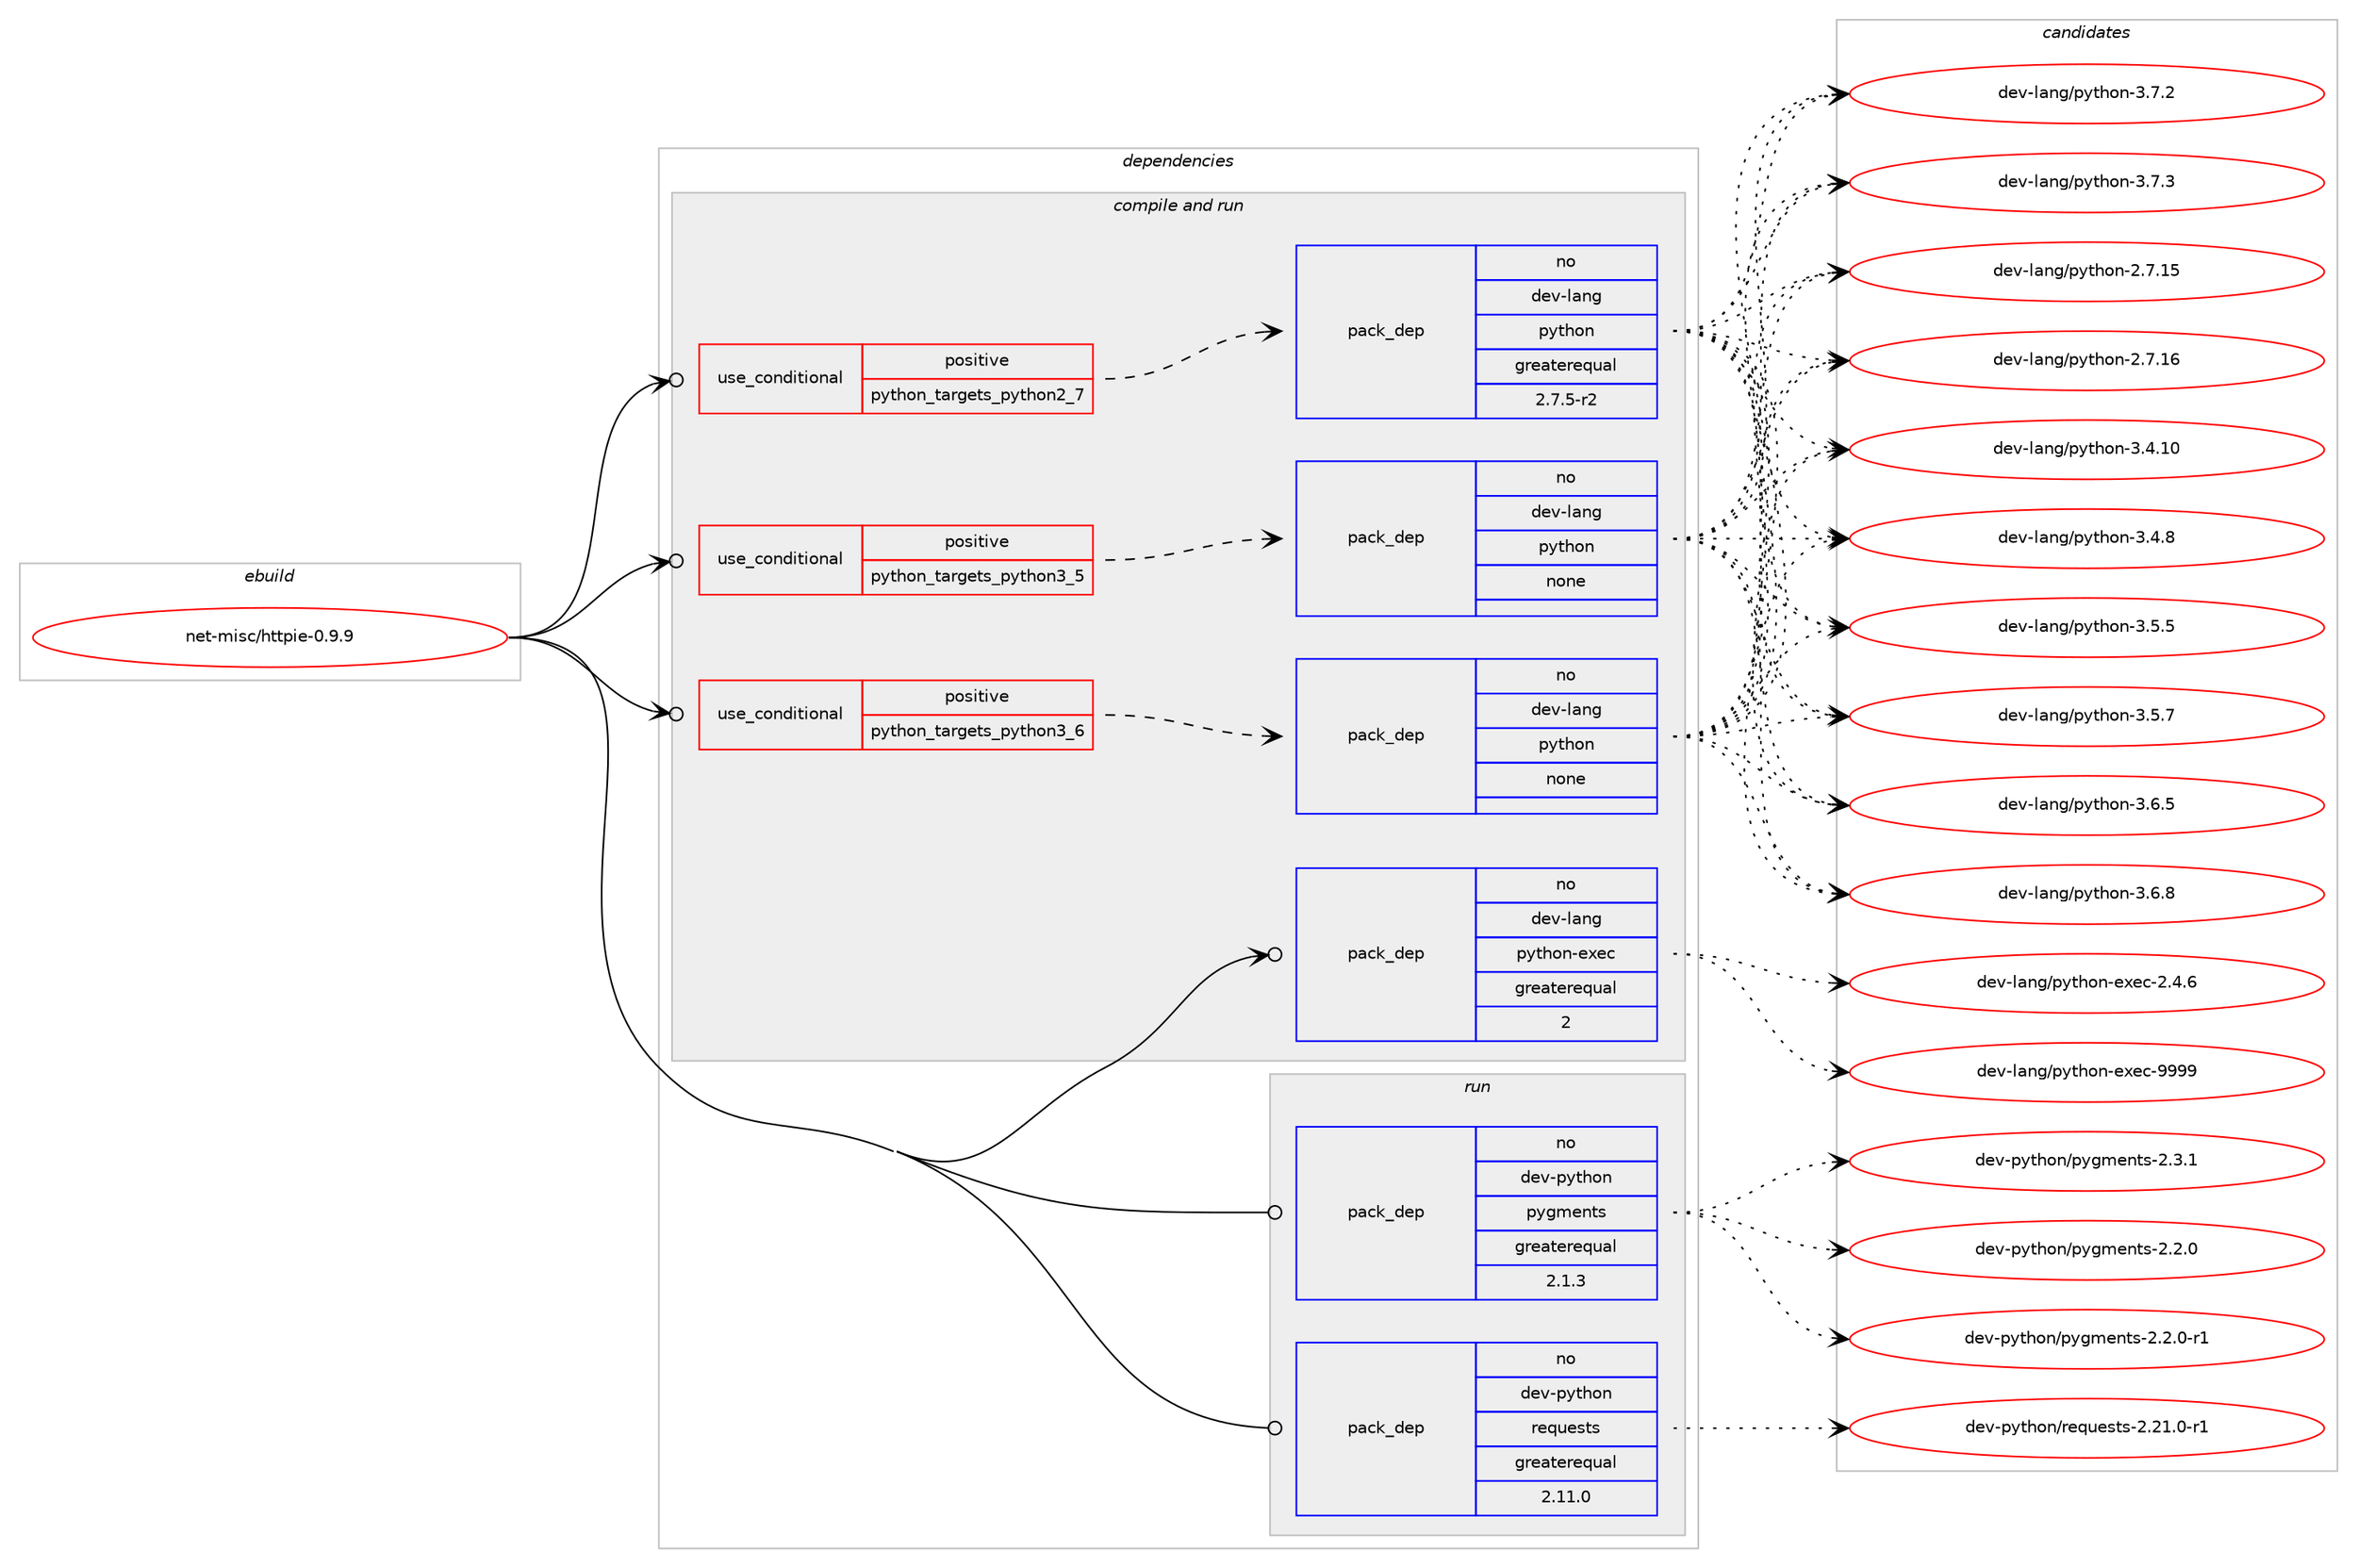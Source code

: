 digraph prolog {

# *************
# Graph options
# *************

newrank=true;
concentrate=true;
compound=true;
graph [rankdir=LR,fontname=Helvetica,fontsize=10,ranksep=1.5];#, ranksep=2.5, nodesep=0.2];
edge  [arrowhead=vee];
node  [fontname=Helvetica,fontsize=10];

# **********
# The ebuild
# **********

subgraph cluster_leftcol {
color=gray;
rank=same;
label=<<i>ebuild</i>>;
id [label="net-misc/httpie-0.9.9", color=red, width=4, href="../net-misc/httpie-0.9.9.svg"];
}

# ****************
# The dependencies
# ****************

subgraph cluster_midcol {
color=gray;
label=<<i>dependencies</i>>;
subgraph cluster_compile {
fillcolor="#eeeeee";
style=filled;
label=<<i>compile</i>>;
}
subgraph cluster_compileandrun {
fillcolor="#eeeeee";
style=filled;
label=<<i>compile and run</i>>;
subgraph cond911 {
dependency3755 [label=<<TABLE BORDER="0" CELLBORDER="1" CELLSPACING="0" CELLPADDING="4"><TR><TD ROWSPAN="3" CELLPADDING="10">use_conditional</TD></TR><TR><TD>positive</TD></TR><TR><TD>python_targets_python2_7</TD></TR></TABLE>>, shape=none, color=red];
subgraph pack2786 {
dependency3756 [label=<<TABLE BORDER="0" CELLBORDER="1" CELLSPACING="0" CELLPADDING="4" WIDTH="220"><TR><TD ROWSPAN="6" CELLPADDING="30">pack_dep</TD></TR><TR><TD WIDTH="110">no</TD></TR><TR><TD>dev-lang</TD></TR><TR><TD>python</TD></TR><TR><TD>greaterequal</TD></TR><TR><TD>2.7.5-r2</TD></TR></TABLE>>, shape=none, color=blue];
}
dependency3755:e -> dependency3756:w [weight=20,style="dashed",arrowhead="vee"];
}
id:e -> dependency3755:w [weight=20,style="solid",arrowhead="odotvee"];
subgraph cond912 {
dependency3757 [label=<<TABLE BORDER="0" CELLBORDER="1" CELLSPACING="0" CELLPADDING="4"><TR><TD ROWSPAN="3" CELLPADDING="10">use_conditional</TD></TR><TR><TD>positive</TD></TR><TR><TD>python_targets_python3_5</TD></TR></TABLE>>, shape=none, color=red];
subgraph pack2787 {
dependency3758 [label=<<TABLE BORDER="0" CELLBORDER="1" CELLSPACING="0" CELLPADDING="4" WIDTH="220"><TR><TD ROWSPAN="6" CELLPADDING="30">pack_dep</TD></TR><TR><TD WIDTH="110">no</TD></TR><TR><TD>dev-lang</TD></TR><TR><TD>python</TD></TR><TR><TD>none</TD></TR><TR><TD></TD></TR></TABLE>>, shape=none, color=blue];
}
dependency3757:e -> dependency3758:w [weight=20,style="dashed",arrowhead="vee"];
}
id:e -> dependency3757:w [weight=20,style="solid",arrowhead="odotvee"];
subgraph cond913 {
dependency3759 [label=<<TABLE BORDER="0" CELLBORDER="1" CELLSPACING="0" CELLPADDING="4"><TR><TD ROWSPAN="3" CELLPADDING="10">use_conditional</TD></TR><TR><TD>positive</TD></TR><TR><TD>python_targets_python3_6</TD></TR></TABLE>>, shape=none, color=red];
subgraph pack2788 {
dependency3760 [label=<<TABLE BORDER="0" CELLBORDER="1" CELLSPACING="0" CELLPADDING="4" WIDTH="220"><TR><TD ROWSPAN="6" CELLPADDING="30">pack_dep</TD></TR><TR><TD WIDTH="110">no</TD></TR><TR><TD>dev-lang</TD></TR><TR><TD>python</TD></TR><TR><TD>none</TD></TR><TR><TD></TD></TR></TABLE>>, shape=none, color=blue];
}
dependency3759:e -> dependency3760:w [weight=20,style="dashed",arrowhead="vee"];
}
id:e -> dependency3759:w [weight=20,style="solid",arrowhead="odotvee"];
subgraph pack2789 {
dependency3761 [label=<<TABLE BORDER="0" CELLBORDER="1" CELLSPACING="0" CELLPADDING="4" WIDTH="220"><TR><TD ROWSPAN="6" CELLPADDING="30">pack_dep</TD></TR><TR><TD WIDTH="110">no</TD></TR><TR><TD>dev-lang</TD></TR><TR><TD>python-exec</TD></TR><TR><TD>greaterequal</TD></TR><TR><TD>2</TD></TR></TABLE>>, shape=none, color=blue];
}
id:e -> dependency3761:w [weight=20,style="solid",arrowhead="odotvee"];
}
subgraph cluster_run {
fillcolor="#eeeeee";
style=filled;
label=<<i>run</i>>;
subgraph pack2790 {
dependency3762 [label=<<TABLE BORDER="0" CELLBORDER="1" CELLSPACING="0" CELLPADDING="4" WIDTH="220"><TR><TD ROWSPAN="6" CELLPADDING="30">pack_dep</TD></TR><TR><TD WIDTH="110">no</TD></TR><TR><TD>dev-python</TD></TR><TR><TD>pygments</TD></TR><TR><TD>greaterequal</TD></TR><TR><TD>2.1.3</TD></TR></TABLE>>, shape=none, color=blue];
}
id:e -> dependency3762:w [weight=20,style="solid",arrowhead="odot"];
subgraph pack2791 {
dependency3763 [label=<<TABLE BORDER="0" CELLBORDER="1" CELLSPACING="0" CELLPADDING="4" WIDTH="220"><TR><TD ROWSPAN="6" CELLPADDING="30">pack_dep</TD></TR><TR><TD WIDTH="110">no</TD></TR><TR><TD>dev-python</TD></TR><TR><TD>requests</TD></TR><TR><TD>greaterequal</TD></TR><TR><TD>2.11.0</TD></TR></TABLE>>, shape=none, color=blue];
}
id:e -> dependency3763:w [weight=20,style="solid",arrowhead="odot"];
}
}

# **************
# The candidates
# **************

subgraph cluster_choices {
rank=same;
color=gray;
label=<<i>candidates</i>>;

subgraph choice2786 {
color=black;
nodesep=1;
choice10010111845108971101034711212111610411111045504655464953 [label="dev-lang/python-2.7.15", color=red, width=4,href="../dev-lang/python-2.7.15.svg"];
choice10010111845108971101034711212111610411111045504655464954 [label="dev-lang/python-2.7.16", color=red, width=4,href="../dev-lang/python-2.7.16.svg"];
choice10010111845108971101034711212111610411111045514652464948 [label="dev-lang/python-3.4.10", color=red, width=4,href="../dev-lang/python-3.4.10.svg"];
choice100101118451089711010347112121116104111110455146524656 [label="dev-lang/python-3.4.8", color=red, width=4,href="../dev-lang/python-3.4.8.svg"];
choice100101118451089711010347112121116104111110455146534653 [label="dev-lang/python-3.5.5", color=red, width=4,href="../dev-lang/python-3.5.5.svg"];
choice100101118451089711010347112121116104111110455146534655 [label="dev-lang/python-3.5.7", color=red, width=4,href="../dev-lang/python-3.5.7.svg"];
choice100101118451089711010347112121116104111110455146544653 [label="dev-lang/python-3.6.5", color=red, width=4,href="../dev-lang/python-3.6.5.svg"];
choice100101118451089711010347112121116104111110455146544656 [label="dev-lang/python-3.6.8", color=red, width=4,href="../dev-lang/python-3.6.8.svg"];
choice100101118451089711010347112121116104111110455146554650 [label="dev-lang/python-3.7.2", color=red, width=4,href="../dev-lang/python-3.7.2.svg"];
choice100101118451089711010347112121116104111110455146554651 [label="dev-lang/python-3.7.3", color=red, width=4,href="../dev-lang/python-3.7.3.svg"];
dependency3756:e -> choice10010111845108971101034711212111610411111045504655464953:w [style=dotted,weight="100"];
dependency3756:e -> choice10010111845108971101034711212111610411111045504655464954:w [style=dotted,weight="100"];
dependency3756:e -> choice10010111845108971101034711212111610411111045514652464948:w [style=dotted,weight="100"];
dependency3756:e -> choice100101118451089711010347112121116104111110455146524656:w [style=dotted,weight="100"];
dependency3756:e -> choice100101118451089711010347112121116104111110455146534653:w [style=dotted,weight="100"];
dependency3756:e -> choice100101118451089711010347112121116104111110455146534655:w [style=dotted,weight="100"];
dependency3756:e -> choice100101118451089711010347112121116104111110455146544653:w [style=dotted,weight="100"];
dependency3756:e -> choice100101118451089711010347112121116104111110455146544656:w [style=dotted,weight="100"];
dependency3756:e -> choice100101118451089711010347112121116104111110455146554650:w [style=dotted,weight="100"];
dependency3756:e -> choice100101118451089711010347112121116104111110455146554651:w [style=dotted,weight="100"];
}
subgraph choice2787 {
color=black;
nodesep=1;
choice10010111845108971101034711212111610411111045504655464953 [label="dev-lang/python-2.7.15", color=red, width=4,href="../dev-lang/python-2.7.15.svg"];
choice10010111845108971101034711212111610411111045504655464954 [label="dev-lang/python-2.7.16", color=red, width=4,href="../dev-lang/python-2.7.16.svg"];
choice10010111845108971101034711212111610411111045514652464948 [label="dev-lang/python-3.4.10", color=red, width=4,href="../dev-lang/python-3.4.10.svg"];
choice100101118451089711010347112121116104111110455146524656 [label="dev-lang/python-3.4.8", color=red, width=4,href="../dev-lang/python-3.4.8.svg"];
choice100101118451089711010347112121116104111110455146534653 [label="dev-lang/python-3.5.5", color=red, width=4,href="../dev-lang/python-3.5.5.svg"];
choice100101118451089711010347112121116104111110455146534655 [label="dev-lang/python-3.5.7", color=red, width=4,href="../dev-lang/python-3.5.7.svg"];
choice100101118451089711010347112121116104111110455146544653 [label="dev-lang/python-3.6.5", color=red, width=4,href="../dev-lang/python-3.6.5.svg"];
choice100101118451089711010347112121116104111110455146544656 [label="dev-lang/python-3.6.8", color=red, width=4,href="../dev-lang/python-3.6.8.svg"];
choice100101118451089711010347112121116104111110455146554650 [label="dev-lang/python-3.7.2", color=red, width=4,href="../dev-lang/python-3.7.2.svg"];
choice100101118451089711010347112121116104111110455146554651 [label="dev-lang/python-3.7.3", color=red, width=4,href="../dev-lang/python-3.7.3.svg"];
dependency3758:e -> choice10010111845108971101034711212111610411111045504655464953:w [style=dotted,weight="100"];
dependency3758:e -> choice10010111845108971101034711212111610411111045504655464954:w [style=dotted,weight="100"];
dependency3758:e -> choice10010111845108971101034711212111610411111045514652464948:w [style=dotted,weight="100"];
dependency3758:e -> choice100101118451089711010347112121116104111110455146524656:w [style=dotted,weight="100"];
dependency3758:e -> choice100101118451089711010347112121116104111110455146534653:w [style=dotted,weight="100"];
dependency3758:e -> choice100101118451089711010347112121116104111110455146534655:w [style=dotted,weight="100"];
dependency3758:e -> choice100101118451089711010347112121116104111110455146544653:w [style=dotted,weight="100"];
dependency3758:e -> choice100101118451089711010347112121116104111110455146544656:w [style=dotted,weight="100"];
dependency3758:e -> choice100101118451089711010347112121116104111110455146554650:w [style=dotted,weight="100"];
dependency3758:e -> choice100101118451089711010347112121116104111110455146554651:w [style=dotted,weight="100"];
}
subgraph choice2788 {
color=black;
nodesep=1;
choice10010111845108971101034711212111610411111045504655464953 [label="dev-lang/python-2.7.15", color=red, width=4,href="../dev-lang/python-2.7.15.svg"];
choice10010111845108971101034711212111610411111045504655464954 [label="dev-lang/python-2.7.16", color=red, width=4,href="../dev-lang/python-2.7.16.svg"];
choice10010111845108971101034711212111610411111045514652464948 [label="dev-lang/python-3.4.10", color=red, width=4,href="../dev-lang/python-3.4.10.svg"];
choice100101118451089711010347112121116104111110455146524656 [label="dev-lang/python-3.4.8", color=red, width=4,href="../dev-lang/python-3.4.8.svg"];
choice100101118451089711010347112121116104111110455146534653 [label="dev-lang/python-3.5.5", color=red, width=4,href="../dev-lang/python-3.5.5.svg"];
choice100101118451089711010347112121116104111110455146534655 [label="dev-lang/python-3.5.7", color=red, width=4,href="../dev-lang/python-3.5.7.svg"];
choice100101118451089711010347112121116104111110455146544653 [label="dev-lang/python-3.6.5", color=red, width=4,href="../dev-lang/python-3.6.5.svg"];
choice100101118451089711010347112121116104111110455146544656 [label="dev-lang/python-3.6.8", color=red, width=4,href="../dev-lang/python-3.6.8.svg"];
choice100101118451089711010347112121116104111110455146554650 [label="dev-lang/python-3.7.2", color=red, width=4,href="../dev-lang/python-3.7.2.svg"];
choice100101118451089711010347112121116104111110455146554651 [label="dev-lang/python-3.7.3", color=red, width=4,href="../dev-lang/python-3.7.3.svg"];
dependency3760:e -> choice10010111845108971101034711212111610411111045504655464953:w [style=dotted,weight="100"];
dependency3760:e -> choice10010111845108971101034711212111610411111045504655464954:w [style=dotted,weight="100"];
dependency3760:e -> choice10010111845108971101034711212111610411111045514652464948:w [style=dotted,weight="100"];
dependency3760:e -> choice100101118451089711010347112121116104111110455146524656:w [style=dotted,weight="100"];
dependency3760:e -> choice100101118451089711010347112121116104111110455146534653:w [style=dotted,weight="100"];
dependency3760:e -> choice100101118451089711010347112121116104111110455146534655:w [style=dotted,weight="100"];
dependency3760:e -> choice100101118451089711010347112121116104111110455146544653:w [style=dotted,weight="100"];
dependency3760:e -> choice100101118451089711010347112121116104111110455146544656:w [style=dotted,weight="100"];
dependency3760:e -> choice100101118451089711010347112121116104111110455146554650:w [style=dotted,weight="100"];
dependency3760:e -> choice100101118451089711010347112121116104111110455146554651:w [style=dotted,weight="100"];
}
subgraph choice2789 {
color=black;
nodesep=1;
choice1001011184510897110103471121211161041111104510112010199455046524654 [label="dev-lang/python-exec-2.4.6", color=red, width=4,href="../dev-lang/python-exec-2.4.6.svg"];
choice10010111845108971101034711212111610411111045101120101994557575757 [label="dev-lang/python-exec-9999", color=red, width=4,href="../dev-lang/python-exec-9999.svg"];
dependency3761:e -> choice1001011184510897110103471121211161041111104510112010199455046524654:w [style=dotted,weight="100"];
dependency3761:e -> choice10010111845108971101034711212111610411111045101120101994557575757:w [style=dotted,weight="100"];
}
subgraph choice2790 {
color=black;
nodesep=1;
choice1001011184511212111610411111047112121103109101110116115455046504648 [label="dev-python/pygments-2.2.0", color=red, width=4,href="../dev-python/pygments-2.2.0.svg"];
choice10010111845112121116104111110471121211031091011101161154550465046484511449 [label="dev-python/pygments-2.2.0-r1", color=red, width=4,href="../dev-python/pygments-2.2.0-r1.svg"];
choice1001011184511212111610411111047112121103109101110116115455046514649 [label="dev-python/pygments-2.3.1", color=red, width=4,href="../dev-python/pygments-2.3.1.svg"];
dependency3762:e -> choice1001011184511212111610411111047112121103109101110116115455046504648:w [style=dotted,weight="100"];
dependency3762:e -> choice10010111845112121116104111110471121211031091011101161154550465046484511449:w [style=dotted,weight="100"];
dependency3762:e -> choice1001011184511212111610411111047112121103109101110116115455046514649:w [style=dotted,weight="100"];
}
subgraph choice2791 {
color=black;
nodesep=1;
choice1001011184511212111610411111047114101113117101115116115455046504946484511449 [label="dev-python/requests-2.21.0-r1", color=red, width=4,href="../dev-python/requests-2.21.0-r1.svg"];
dependency3763:e -> choice1001011184511212111610411111047114101113117101115116115455046504946484511449:w [style=dotted,weight="100"];
}
}

}
